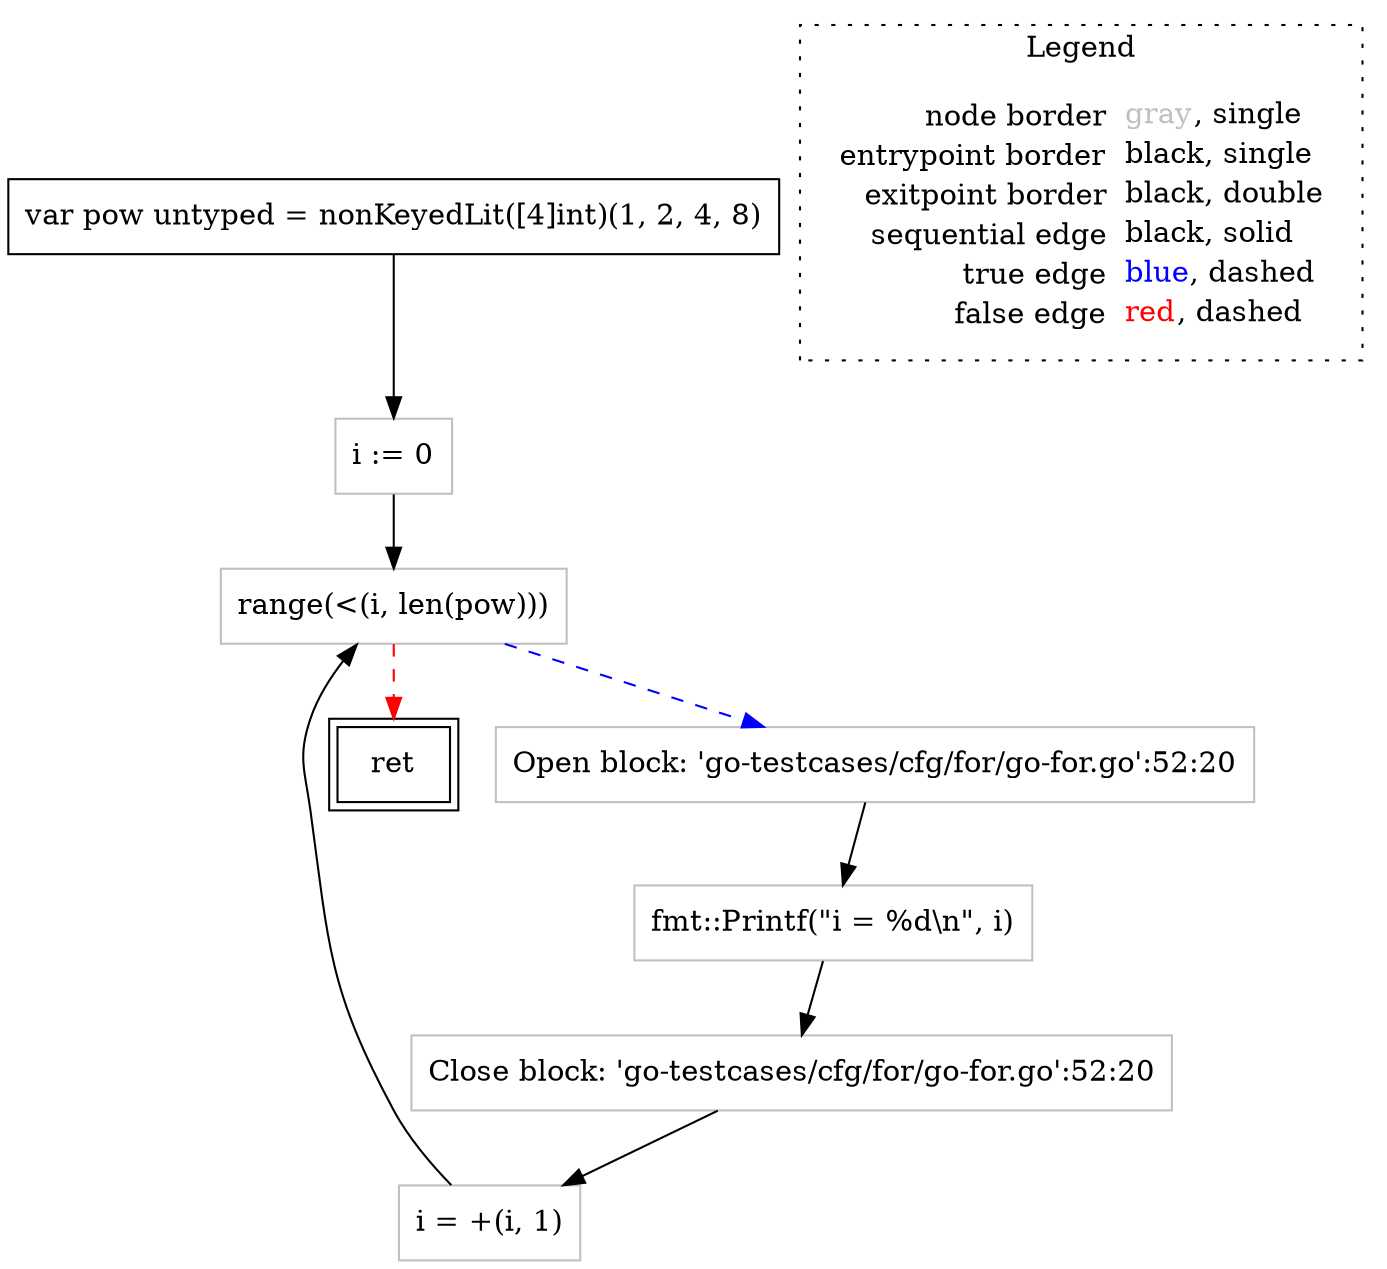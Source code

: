 digraph {
	"node0" [shape="rect",color="black",label=<var pow untyped = nonKeyedLit([4]int)(1, 2, 4, 8)>];
	"node1" [shape="rect",color="black",peripheries="2",label=<ret>];
	"node2" [shape="rect",color="gray",label=<Open block: 'go-testcases/cfg/for/go-for.go':52:20>];
	"node3" [shape="rect",color="gray",label=<i := 0>];
	"node4" [shape="rect",color="gray",label=<fmt::Printf(&quot;i = %d\\n&quot;, i)>];
	"node5" [shape="rect",color="gray",label=<i = +(i, 1)>];
	"node6" [shape="rect",color="gray",label=<range(&lt;(i, len(pow)))>];
	"node7" [shape="rect",color="gray",label=<Close block: 'go-testcases/cfg/for/go-for.go':52:20>];
	"node0" -> "node3" [color="black"];
	"node2" -> "node4" [color="black"];
	"node3" -> "node6" [color="black"];
	"node4" -> "node7" [color="black"];
	"node5" -> "node6" [color="black"];
	"node6" -> "node1" [color="red",style="dashed"];
	"node6" -> "node2" [color="blue",style="dashed"];
	"node7" -> "node5" [color="black"];
subgraph cluster_legend {
	label="Legend";
	style=dotted;
	node [shape=plaintext];
	"legend" [label=<<table border="0" cellpadding="2" cellspacing="0" cellborder="0"><tr><td align="right">node border&nbsp;</td><td align="left"><font color="gray">gray</font>, single</td></tr><tr><td align="right">entrypoint border&nbsp;</td><td align="left"><font color="black">black</font>, single</td></tr><tr><td align="right">exitpoint border&nbsp;</td><td align="left"><font color="black">black</font>, double</td></tr><tr><td align="right">sequential edge&nbsp;</td><td align="left"><font color="black">black</font>, solid</td></tr><tr><td align="right">true edge&nbsp;</td><td align="left"><font color="blue">blue</font>, dashed</td></tr><tr><td align="right">false edge&nbsp;</td><td align="left"><font color="red">red</font>, dashed</td></tr></table>>];
}

}
